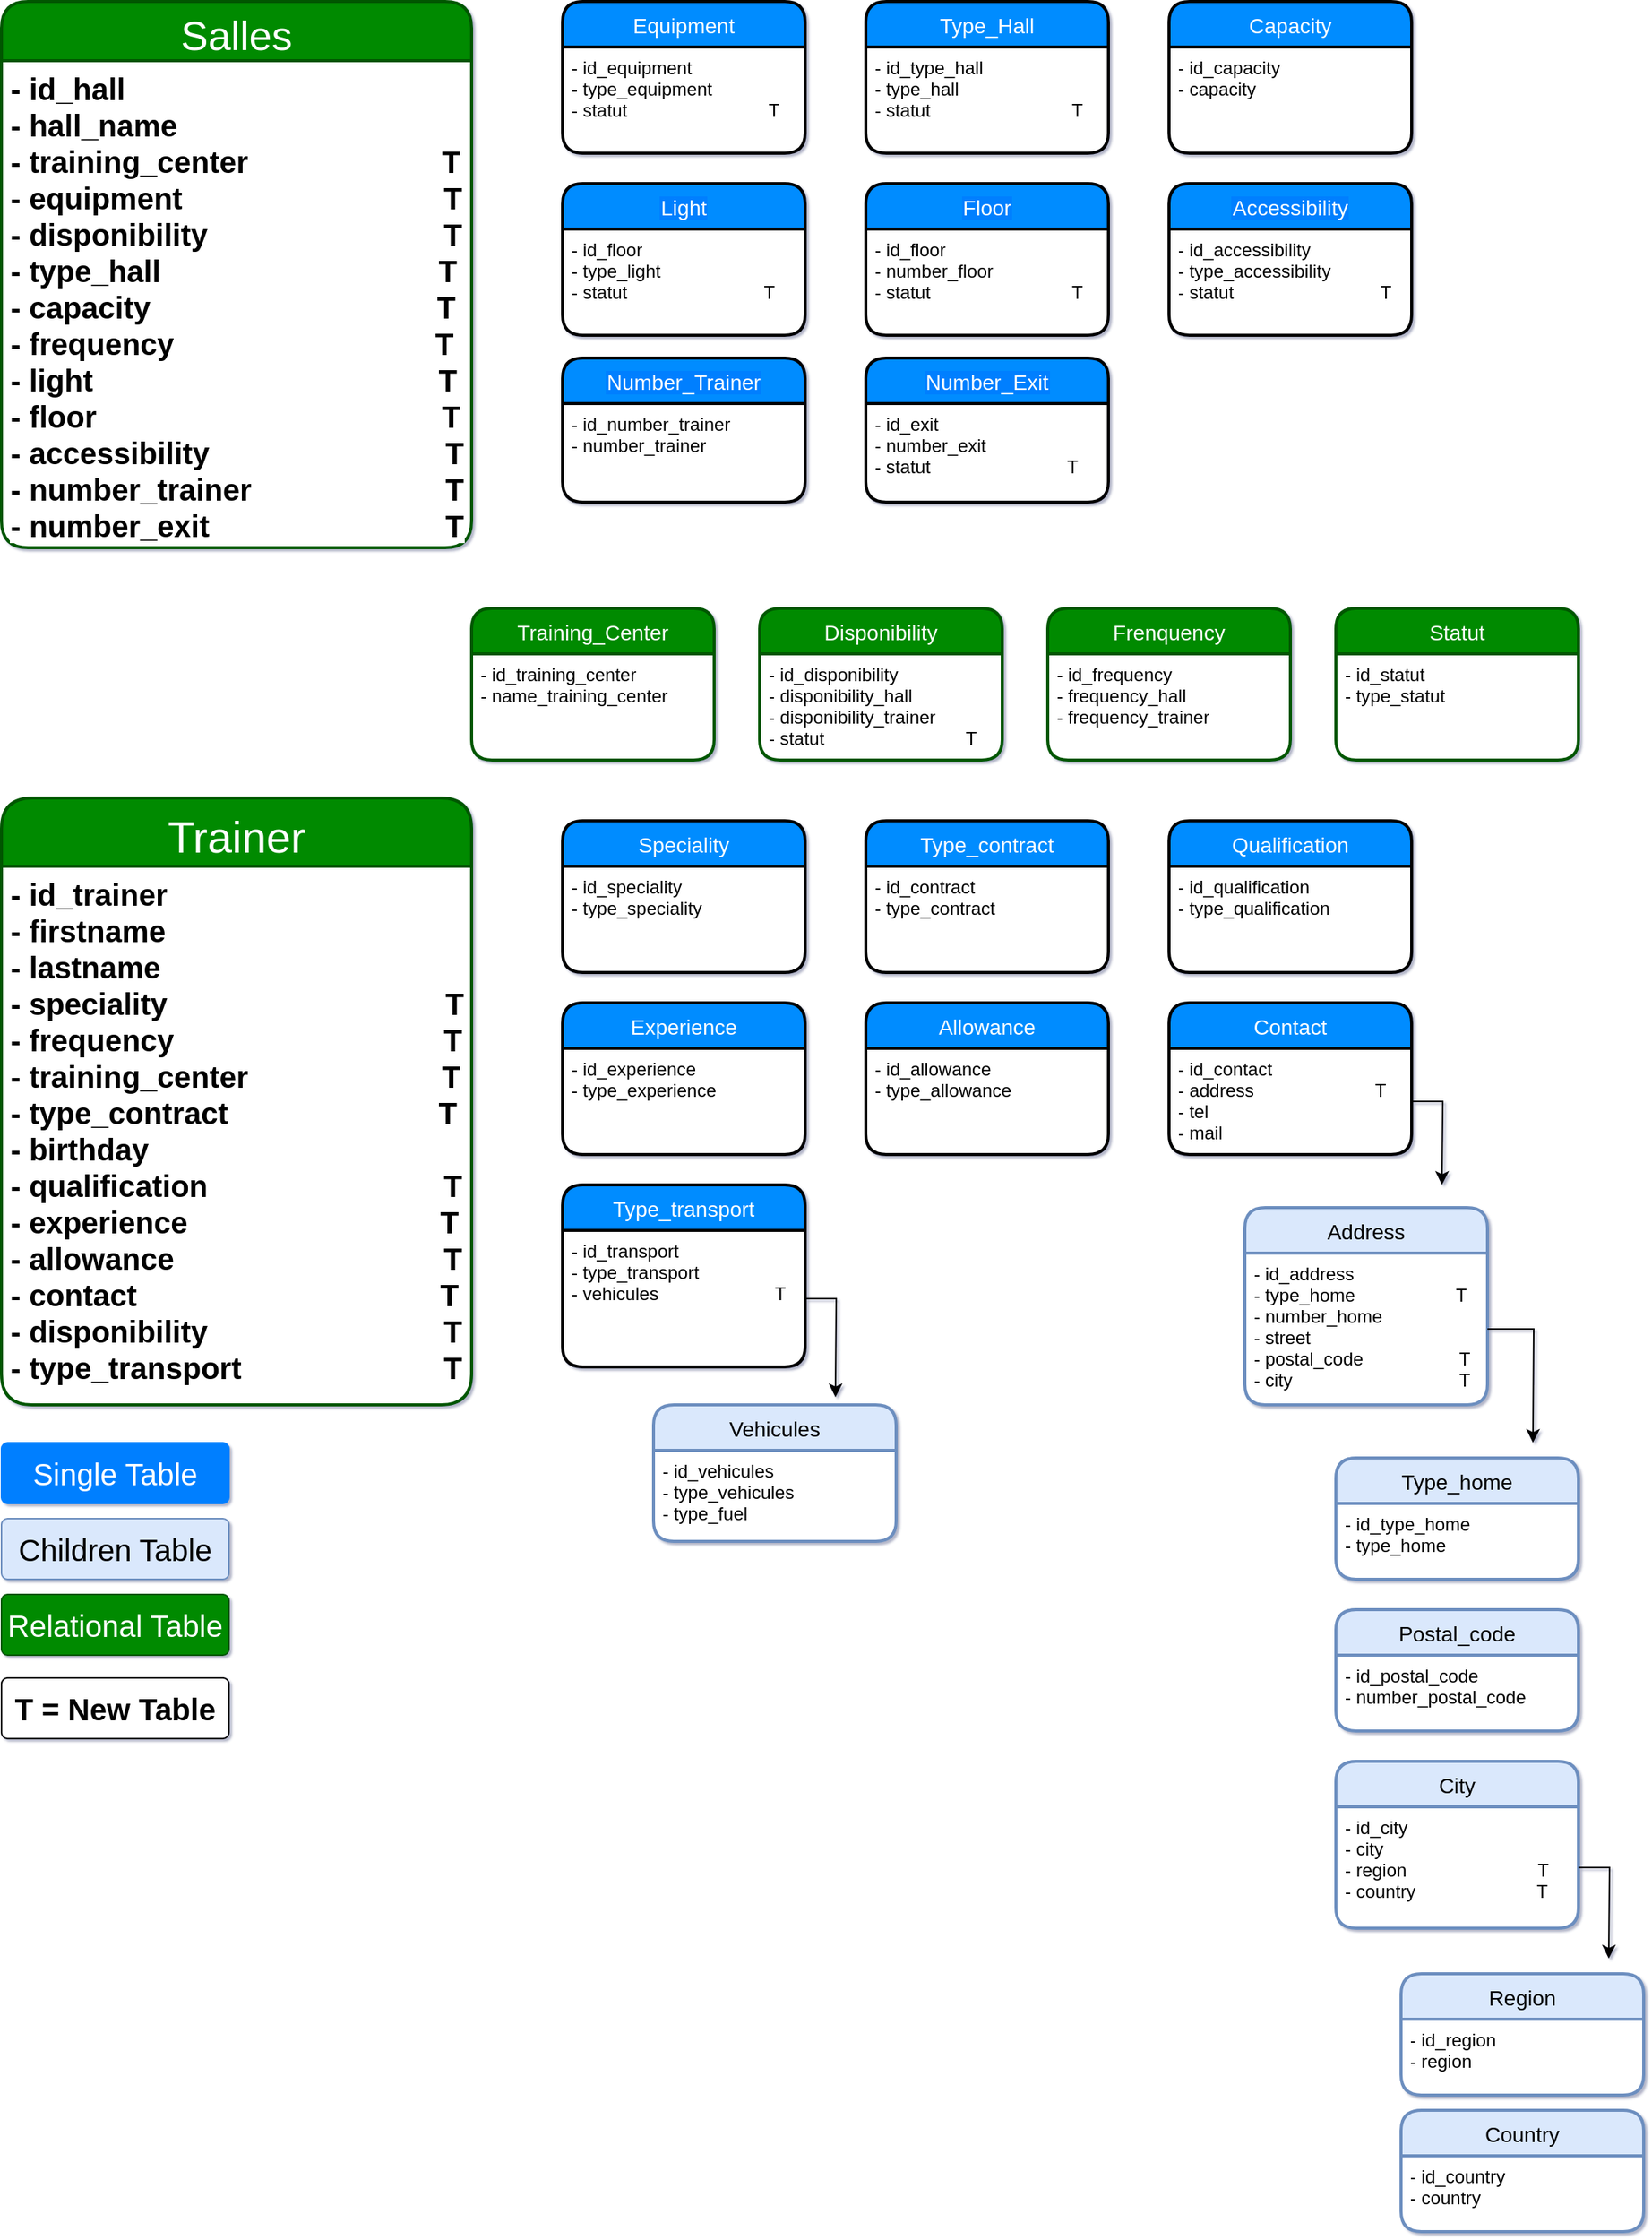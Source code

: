 <mxfile version="12.5.1" type="google"><diagram id="IBwILiJ7QfZoX7R4693a" name="Page-1"><mxGraphModel dx="4890" dy="2129" grid="1" gridSize="10" guides="1" tooltips="1" connect="1" arrows="1" fold="1" page="1" pageScale="1" pageWidth="827" pageHeight="1169" background="none" math="0" shadow="1"><root><mxCell id="0"/><mxCell id="1" parent="0"/><mxCell id="YUIyGkc9Wq_9qxsCrZ6D-1" value="Salles" style="swimlane;childLayout=stackLayout;horizontal=1;startSize=39;horizontalStack=0;fillColor=#008a00;fontColor=#ffffff;rounded=1;fontSize=27;fontStyle=0;strokeWidth=2;resizeParent=0;resizeLast=1;shadow=0;dashed=0;align=center;strokeColor=#005700;swimlaneFillColor=#ffffff;" vertex="1" parent="1"><mxGeometry x="-590" y="20" width="310" height="360" as="geometry"><mxRectangle x="160" y="10" width="107" height="40" as="alternateBounds"/></mxGeometry></mxCell><mxCell id="YUIyGkc9Wq_9qxsCrZ6D-2" value="- id_hall&#10;- hall_name&#10;- training_center                       T&#10;- equipment                               T&#10;- disponibility                            T&#10;- type_hall                                 T&#10;- capacity                                  T &#10;- frequency                               T &#10;- light                                         T&#10;- floor                                         T&#10;- accessibility                            T&#10;- number_trainer                       T&#10;- number_exit                            T" style="align=left;strokeColor=none;fillColor=none;spacingLeft=4;fontSize=20;verticalAlign=top;resizable=0;rotatable=0;part=1;labelBackgroundColor=#ffffff;fontStyle=1" vertex="1" parent="YUIyGkc9Wq_9qxsCrZ6D-1"><mxGeometry y="39" width="310" height="321" as="geometry"/></mxCell><mxCell id="YUIyGkc9Wq_9qxsCrZ6D-22" style="edgeStyle=orthogonalEdgeStyle;rounded=0;orthogonalLoop=1;jettySize=auto;html=1;exitX=0.5;exitY=1;exitDx=0;exitDy=0;fontSize=27;fontColor=#3333FF;" edge="1" parent="YUIyGkc9Wq_9qxsCrZ6D-1" source="YUIyGkc9Wq_9qxsCrZ6D-2" target="YUIyGkc9Wq_9qxsCrZ6D-2"><mxGeometry relative="1" as="geometry"/></mxCell><mxCell id="YUIyGkc9Wq_9qxsCrZ6D-6" value="Training_Center" style="swimlane;childLayout=stackLayout;horizontal=1;startSize=30;horizontalStack=0;fillColor=#008a00;fontColor=#ffffff;rounded=1;fontSize=14;fontStyle=0;strokeWidth=2;resizeParent=0;resizeLast=1;shadow=0;dashed=0;align=center;swimlaneFillColor=#ffffff;strokeColor=#005700;" vertex="1" parent="1"><mxGeometry x="-280" y="420" width="160" height="100" as="geometry"><mxRectangle x="30" y="520" width="130" height="30" as="alternateBounds"/></mxGeometry></mxCell><mxCell id="YUIyGkc9Wq_9qxsCrZ6D-7" value="- id_training_center&#10;- name_training_center&#10;" style="align=left;strokeColor=none;fillColor=none;spacingLeft=4;fontSize=12;verticalAlign=top;resizable=0;rotatable=0;part=1;" vertex="1" parent="YUIyGkc9Wq_9qxsCrZ6D-6"><mxGeometry y="30" width="160" height="70" as="geometry"/></mxCell><mxCell id="YUIyGkc9Wq_9qxsCrZ6D-13" value="Type_Hall" style="swimlane;childLayout=stackLayout;horizontal=1;startSize=30;horizontalStack=0;fillColor=#008cff;fontColor=#FFFFFF;rounded=1;fontSize=14;fontStyle=0;strokeWidth=2;resizeParent=0;resizeLast=1;shadow=0;dashed=0;align=center;swimlaneFillColor=#ffffff;" vertex="1" parent="1"><mxGeometry x="-20" y="20" width="160" height="100" as="geometry"><mxRectangle x="390" y="520" width="90" height="30" as="alternateBounds"/></mxGeometry></mxCell><mxCell id="YUIyGkc9Wq_9qxsCrZ6D-14" value="- id_type_hall&#10;- type_hall&#10;- statut                            T " style="align=left;strokeColor=none;fillColor=none;spacingLeft=4;fontSize=12;verticalAlign=top;resizable=0;rotatable=0;part=1;" vertex="1" parent="YUIyGkc9Wq_9qxsCrZ6D-13"><mxGeometry y="30" width="160" height="70" as="geometry"/></mxCell><mxCell id="YUIyGkc9Wq_9qxsCrZ6D-16" value="Capacity" style="swimlane;childLayout=stackLayout;horizontal=1;startSize=30;horizontalStack=0;fillColor=#008cff;fontColor=#FFFFFF;rounded=1;fontSize=14;fontStyle=0;strokeWidth=2;resizeParent=0;resizeLast=1;shadow=0;dashed=0;align=center;swimlaneFillColor=#ffffff;" vertex="1" parent="1"><mxGeometry x="180" y="20" width="160" height="100" as="geometry"/></mxCell><mxCell id="YUIyGkc9Wq_9qxsCrZ6D-17" value="- id_capacity&#10;- capacity&#10;" style="align=left;strokeColor=none;fillColor=none;spacingLeft=4;fontSize=12;verticalAlign=top;resizable=0;rotatable=0;part=1;" vertex="1" parent="YUIyGkc9Wq_9qxsCrZ6D-16"><mxGeometry y="30" width="160" height="70" as="geometry"/></mxCell><mxCell id="YUIyGkc9Wq_9qxsCrZ6D-18" value="Frenquency" style="swimlane;childLayout=stackLayout;horizontal=1;startSize=30;horizontalStack=0;fillColor=#008a00;fontColor=#ffffff;rounded=1;fontSize=14;fontStyle=0;strokeWidth=2;resizeParent=0;resizeLast=1;shadow=0;dashed=0;align=center;swimlaneFillColor=#ffffff;strokeColor=#005700;" vertex="1" parent="1"><mxGeometry x="100" y="420" width="160" height="100" as="geometry"/></mxCell><mxCell id="YUIyGkc9Wq_9qxsCrZ6D-19" value="- id_frequency&#10;- frequency_hall&#10;- frequency_trainer" style="align=left;strokeColor=none;fillColor=none;spacingLeft=4;fontSize=12;verticalAlign=top;resizable=0;rotatable=0;part=1;" vertex="1" parent="YUIyGkc9Wq_9qxsCrZ6D-18"><mxGeometry y="30" width="160" height="70" as="geometry"/></mxCell><mxCell id="YUIyGkc9Wq_9qxsCrZ6D-20" value="Light" style="swimlane;childLayout=stackLayout;horizontal=1;startSize=30;horizontalStack=0;fillColor=#008cff;fontColor=#FFFFFF;rounded=1;fontSize=14;fontStyle=0;strokeWidth=2;resizeParent=0;resizeLast=1;shadow=0;dashed=0;align=center;labelBackgroundColor=#007FFF;swimlaneFillColor=#ffffff;" vertex="1" parent="1"><mxGeometry x="-220" y="140" width="160" height="100" as="geometry"/></mxCell><mxCell id="YUIyGkc9Wq_9qxsCrZ6D-21" value="- id_floor&#10;- type_light&#10;- statut                           T" style="align=left;strokeColor=none;fillColor=none;spacingLeft=4;fontSize=12;verticalAlign=top;resizable=0;rotatable=0;part=1;" vertex="1" parent="YUIyGkc9Wq_9qxsCrZ6D-20"><mxGeometry y="30" width="160" height="70" as="geometry"/></mxCell><mxCell id="YUIyGkc9Wq_9qxsCrZ6D-23" value="Floor" style="swimlane;childLayout=stackLayout;horizontal=1;startSize=30;horizontalStack=0;fillColor=#008cff;fontColor=#FFFFFF;rounded=1;fontSize=14;fontStyle=0;strokeWidth=2;resizeParent=0;resizeLast=1;shadow=0;dashed=0;align=center;labelBackgroundColor=#007FFF;swimlaneFillColor=#ffffff;" vertex="1" parent="1"><mxGeometry x="-20" y="140" width="160" height="100" as="geometry"/></mxCell><mxCell id="YUIyGkc9Wq_9qxsCrZ6D-24" value="- id_floor&#10;- number_floor&#10;- statut                            T" style="align=left;strokeColor=none;fillColor=none;spacingLeft=4;fontSize=12;verticalAlign=top;resizable=0;rotatable=0;part=1;" vertex="1" parent="YUIyGkc9Wq_9qxsCrZ6D-23"><mxGeometry y="30" width="160" height="70" as="geometry"/></mxCell><mxCell id="YUIyGkc9Wq_9qxsCrZ6D-25" value="Accessibility" style="swimlane;childLayout=stackLayout;horizontal=1;startSize=30;horizontalStack=0;fillColor=#008cff;fontColor=#FFFFFF;rounded=1;fontSize=14;fontStyle=0;strokeWidth=2;resizeParent=0;resizeLast=1;shadow=0;dashed=0;align=center;labelBackgroundColor=#007FFF;swimlaneFillColor=#ffffff;" vertex="1" parent="1"><mxGeometry x="180" y="140" width="160" height="100" as="geometry"/></mxCell><mxCell id="YUIyGkc9Wq_9qxsCrZ6D-26" value="- id_accessibility&#10;- type_accessibility&#10;- statut                             T&#10;" style="align=left;strokeColor=none;fillColor=none;spacingLeft=4;fontSize=12;verticalAlign=top;resizable=0;rotatable=0;part=1;" vertex="1" parent="YUIyGkc9Wq_9qxsCrZ6D-25"><mxGeometry y="30" width="160" height="70" as="geometry"/></mxCell><mxCell id="YUIyGkc9Wq_9qxsCrZ6D-34" value="Trainer" style="swimlane;childLayout=stackLayout;horizontal=1;startSize=45;horizontalStack=0;fillColor=#008a00;fontColor=#ffffff;rounded=1;fontSize=29;fontStyle=0;strokeWidth=2;resizeParent=0;resizeLast=1;shadow=0;dashed=0;align=center;labelBackgroundColor=none;strokeColor=#005700;swimlaneFillColor=#ffffff;" vertex="1" parent="1"><mxGeometry x="-590" y="545" width="310" height="400" as="geometry"/></mxCell><mxCell id="YUIyGkc9Wq_9qxsCrZ6D-35" value="- id_trainer&#10;- firstname&#10;- lastname&#10;- speciality                                 T&#10;- frequency                                T&#10;- training_center                       T&#10;- type_contract                         T&#10;- birthday&#10;- qualification                            T&#10;- experience                              T&#10;- allowance                                T&#10;- contact                                    T&#10;- disponibility                            T&#10;- type_transport                        T&#10;" style="align=left;strokeColor=none;fillColor=none;spacingLeft=4;fontSize=20;verticalAlign=top;resizable=0;rotatable=0;part=1;fontStyle=1" vertex="1" parent="YUIyGkc9Wq_9qxsCrZ6D-34"><mxGeometry y="45" width="310" height="355" as="geometry"/></mxCell><mxCell id="YUIyGkc9Wq_9qxsCrZ6D-31" value="Number_Exit" style="swimlane;childLayout=stackLayout;horizontal=1;startSize=30;horizontalStack=0;fillColor=#008cff;fontColor=#FFFFFF;rounded=1;fontSize=14;fontStyle=0;strokeWidth=2;resizeParent=0;resizeLast=1;shadow=0;dashed=0;align=center;labelBackgroundColor=#007FFF;swimlaneFillColor=#ffffff;" vertex="1" parent="1"><mxGeometry x="-20" y="255" width="160" height="95" as="geometry"/></mxCell><mxCell id="YUIyGkc9Wq_9qxsCrZ6D-32" value="- id_exit&#10;- number_exit&#10;- statut                           T" style="align=left;strokeColor=none;fillColor=none;spacingLeft=4;fontSize=12;verticalAlign=top;resizable=0;rotatable=0;part=1;" vertex="1" parent="YUIyGkc9Wq_9qxsCrZ6D-31"><mxGeometry y="30" width="160" height="65" as="geometry"/></mxCell><mxCell id="YUIyGkc9Wq_9qxsCrZ6D-29" value="Number_Trainer" style="swimlane;childLayout=stackLayout;horizontal=1;startSize=30;horizontalStack=0;fillColor=#008cff;fontColor=#FFFFFF;rounded=1;fontSize=14;fontStyle=0;strokeWidth=2;resizeParent=0;resizeLast=1;shadow=0;dashed=0;align=center;labelBackgroundColor=#007FFF;swimlaneFillColor=#ffffff;" vertex="1" parent="1"><mxGeometry x="-220" y="255" width="160" height="95" as="geometry"/></mxCell><mxCell id="YUIyGkc9Wq_9qxsCrZ6D-30" value="- id_number_trainer&#10;- number_trainer&#10;" style="align=left;strokeColor=none;fillColor=none;spacingLeft=4;fontSize=12;verticalAlign=top;resizable=0;rotatable=0;part=1;" vertex="1" parent="YUIyGkc9Wq_9qxsCrZ6D-29"><mxGeometry y="30" width="160" height="65" as="geometry"/></mxCell><mxCell id="YUIyGkc9Wq_9qxsCrZ6D-38" value="Disponibility" style="swimlane;childLayout=stackLayout;horizontal=1;startSize=30;horizontalStack=0;fillColor=#008a00;fontColor=#ffffff;rounded=1;fontSize=14;fontStyle=0;strokeWidth=2;resizeParent=0;resizeLast=1;shadow=0;dashed=0;align=center;labelBackgroundColor=none;swimlaneFillColor=#ffffff;strokeColor=#005700;" vertex="1" parent="1"><mxGeometry x="-90" y="420" width="160" height="100" as="geometry"/></mxCell><mxCell id="YUIyGkc9Wq_9qxsCrZ6D-39" value="- id_disponibility&#10;- disponibility_hall&#10;- disponibility_trainer&#10;- statut                            T" style="align=left;strokeColor=none;fillColor=none;spacingLeft=4;fontSize=12;verticalAlign=top;resizable=0;rotatable=0;part=1;" vertex="1" parent="YUIyGkc9Wq_9qxsCrZ6D-38"><mxGeometry y="30" width="160" height="70" as="geometry"/></mxCell><mxCell id="YUIyGkc9Wq_9qxsCrZ6D-40" value="Speciality" style="swimlane;childLayout=stackLayout;horizontal=1;startSize=30;horizontalStack=0;fillColor=#008cff;fontColor=#FFFFFF;rounded=1;fontSize=14;fontStyle=0;strokeWidth=2;resizeParent=0;resizeLast=1;shadow=0;dashed=0;align=center;labelBackgroundColor=none;swimlaneFillColor=#ffffff;" vertex="1" parent="1"><mxGeometry x="-220" y="560" width="160" height="100" as="geometry"/></mxCell><mxCell id="YUIyGkc9Wq_9qxsCrZ6D-41" value="- id_speciality&#10;- type_speciality&#10;" style="align=left;strokeColor=none;fillColor=none;spacingLeft=4;fontSize=12;verticalAlign=top;resizable=0;rotatable=0;part=1;" vertex="1" parent="YUIyGkc9Wq_9qxsCrZ6D-40"><mxGeometry y="30" width="160" height="70" as="geometry"/></mxCell><mxCell id="YUIyGkc9Wq_9qxsCrZ6D-42" value="Statut" style="swimlane;childLayout=stackLayout;horizontal=1;startSize=30;horizontalStack=0;fillColor=#008a00;fontColor=#ffffff;rounded=1;fontSize=14;fontStyle=0;strokeWidth=2;resizeParent=0;resizeLast=1;shadow=0;dashed=0;align=center;labelBackgroundColor=none;swimlaneFillColor=#ffffff;strokeColor=#005700;" vertex="1" parent="1"><mxGeometry x="290" y="420" width="160" height="100" as="geometry"/></mxCell><mxCell id="YUIyGkc9Wq_9qxsCrZ6D-43" value="- id_statut&#10;- type_statut&#10;" style="align=left;strokeColor=none;fillColor=none;spacingLeft=4;fontSize=12;verticalAlign=top;resizable=0;rotatable=0;part=1;" vertex="1" parent="YUIyGkc9Wq_9qxsCrZ6D-42"><mxGeometry y="30" width="160" height="70" as="geometry"/></mxCell><mxCell id="YUIyGkc9Wq_9qxsCrZ6D-44" value="Type_contract" style="swimlane;childLayout=stackLayout;horizontal=1;startSize=30;horizontalStack=0;fillColor=#008cff;fontColor=#FFFFFF;rounded=1;fontSize=14;fontStyle=0;strokeWidth=2;resizeParent=0;resizeLast=1;shadow=0;dashed=0;align=center;labelBackgroundColor=none;swimlaneFillColor=#ffffff;" vertex="1" parent="1"><mxGeometry x="-20" y="560" width="160" height="100" as="geometry"/></mxCell><mxCell id="YUIyGkc9Wq_9qxsCrZ6D-45" value="- id_contract&#10;- type_contract&#10;" style="align=left;strokeColor=none;fillColor=none;spacingLeft=4;fontSize=12;verticalAlign=top;resizable=0;rotatable=0;part=1;" vertex="1" parent="YUIyGkc9Wq_9qxsCrZ6D-44"><mxGeometry y="30" width="160" height="70" as="geometry"/></mxCell><mxCell id="YUIyGkc9Wq_9qxsCrZ6D-47" value="Single Table" style="rounded=1;arcSize=10;whiteSpace=wrap;html=1;align=center;labelBackgroundColor=none;strokeColor=#007FFF;fillColor=#007FFF;gradientColor=none;fontSize=20;fontColor=#FFFFFF;" vertex="1" parent="1"><mxGeometry x="-590" y="970" width="150" height="40" as="geometry"/></mxCell><mxCell id="YUIyGkc9Wq_9qxsCrZ6D-48" value="Relational Table" style="rounded=1;arcSize=10;whiteSpace=wrap;html=1;align=center;labelBackgroundColor=none;strokeColor=#005700;fillColor=#008a00;fontSize=20;fontColor=#ffffff;" vertex="1" parent="1"><mxGeometry x="-590" y="1070" width="150" height="40" as="geometry"/></mxCell><mxCell id="YUIyGkc9Wq_9qxsCrZ6D-49" value="Qualification" style="swimlane;childLayout=stackLayout;horizontal=1;startSize=30;horizontalStack=0;fillColor=#008cff;fontColor=#FFFFFF;rounded=1;fontSize=14;fontStyle=0;strokeWidth=2;resizeParent=0;resizeLast=1;shadow=0;dashed=0;align=center;labelBackgroundColor=none;swimlaneFillColor=#ffffff;" vertex="1" parent="1"><mxGeometry x="180" y="560" width="160" height="100" as="geometry"/></mxCell><mxCell id="YUIyGkc9Wq_9qxsCrZ6D-50" value="- id_qualification&#10;- type_qualification&#10;" style="align=left;strokeColor=none;fillColor=none;spacingLeft=4;fontSize=12;verticalAlign=top;resizable=0;rotatable=0;part=1;" vertex="1" parent="YUIyGkc9Wq_9qxsCrZ6D-49"><mxGeometry y="30" width="160" height="70" as="geometry"/></mxCell><mxCell id="YUIyGkc9Wq_9qxsCrZ6D-53" value="&lt;font color=&quot;#000000&quot;&gt;&lt;b&gt;T = New Table&lt;/b&gt;&lt;/font&gt;" style="rounded=1;arcSize=10;whiteSpace=wrap;html=1;align=center;labelBackgroundColor=none;strokeColor=#000000;fillColor=#FFFFFF;gradientColor=none;fontSize=20;fontColor=#FFFFFF;" vertex="1" parent="1"><mxGeometry x="-590" y="1125" width="150" height="40" as="geometry"/></mxCell><mxCell id="YUIyGkc9Wq_9qxsCrZ6D-11" value="Equipment" style="swimlane;childLayout=stackLayout;horizontal=1;startSize=30;horizontalStack=0;fillColor=#008cff;fontColor=#FFFFFF;rounded=1;fontSize=14;fontStyle=0;strokeWidth=2;resizeParent=0;resizeLast=1;shadow=0;dashed=0;align=center;swimlaneFillColor=#ffffff;" vertex="1" parent="1"><mxGeometry x="-220" y="20" width="160" height="100" as="geometry"><mxRectangle x="210" y="520" width="100" height="30" as="alternateBounds"/></mxGeometry></mxCell><mxCell id="YUIyGkc9Wq_9qxsCrZ6D-12" value="- id_equipment&#10;- type_equipment&#10;- statut                            T&#10;" style="align=left;strokeColor=none;fillColor=none;spacingLeft=4;fontSize=12;verticalAlign=top;resizable=0;rotatable=0;part=1;" vertex="1" parent="YUIyGkc9Wq_9qxsCrZ6D-11"><mxGeometry y="30" width="160" height="70" as="geometry"/></mxCell><mxCell id="YUIyGkc9Wq_9qxsCrZ6D-81" value="Children Table" style="rounded=1;arcSize=10;whiteSpace=wrap;html=1;align=center;labelBackgroundColor=none;strokeColor=#6c8ebf;fillColor=#dae8fc;fontSize=20;" vertex="1" parent="1"><mxGeometry x="-590" y="1020" width="150" height="40" as="geometry"/></mxCell><mxCell id="YUIyGkc9Wq_9qxsCrZ6D-74" value="Vehicules" style="swimlane;childLayout=stackLayout;horizontal=1;startSize=30;horizontalStack=0;fillColor=#dae8fc;rounded=1;fontSize=14;fontStyle=0;strokeWidth=2;resizeParent=0;resizeLast=1;shadow=0;dashed=0;align=center;labelBackgroundColor=none;strokeColor=#6c8ebf;swimlaneFillColor=#ffffff;" vertex="1" parent="1"><mxGeometry x="-160" y="945" width="160" height="90" as="geometry"/></mxCell><mxCell id="YUIyGkc9Wq_9qxsCrZ6D-75" value="- id_vehicules&#10;- type_vehicules&#10;- type_fuel" style="align=left;strokeColor=none;fillColor=none;spacingLeft=4;fontSize=12;verticalAlign=top;resizable=0;rotatable=0;part=1;" vertex="1" parent="YUIyGkc9Wq_9qxsCrZ6D-74"><mxGeometry y="30" width="160" height="60" as="geometry"/></mxCell><mxCell id="YUIyGkc9Wq_9qxsCrZ6D-54" value="Allowance" style="swimlane;childLayout=stackLayout;horizontal=1;startSize=30;horizontalStack=0;fillColor=#008cff;fontColor=#FFFFFF;rounded=1;fontSize=14;fontStyle=0;strokeWidth=2;resizeParent=0;resizeLast=1;shadow=0;dashed=0;align=center;labelBackgroundColor=none;swimlaneFillColor=#ffffff;" vertex="1" parent="1"><mxGeometry x="-20" y="680" width="160" height="100" as="geometry"/></mxCell><mxCell id="YUIyGkc9Wq_9qxsCrZ6D-55" value="- id_allowance&#10;- type_allowance" style="align=left;strokeColor=none;fillColor=none;spacingLeft=4;fontSize=12;verticalAlign=top;resizable=0;rotatable=0;part=1;" vertex="1" parent="YUIyGkc9Wq_9qxsCrZ6D-54"><mxGeometry y="30" width="160" height="70" as="geometry"/></mxCell><mxCell id="YUIyGkc9Wq_9qxsCrZ6D-60" value="Address" style="swimlane;childLayout=stackLayout;horizontal=1;startSize=30;horizontalStack=0;fillColor=#dae8fc;rounded=1;fontSize=14;fontStyle=0;strokeWidth=2;resizeParent=0;resizeLast=1;shadow=0;dashed=0;align=center;labelBackgroundColor=none;swimlaneFillColor=#ffffff;strokeColor=#6c8ebf;" vertex="1" parent="1"><mxGeometry x="230" y="815" width="160" height="130" as="geometry"/></mxCell><mxCell id="YUIyGkc9Wq_9qxsCrZ6D-61" value="- id_address&#10;- type_home                    T&#10;- number_home&#10;- street&#10;- postal_code                   T&#10;- city                                 T&#10;" style="align=left;strokeColor=none;fillColor=none;spacingLeft=4;fontSize=12;verticalAlign=top;resizable=0;rotatable=0;part=1;" vertex="1" parent="YUIyGkc9Wq_9qxsCrZ6D-60"><mxGeometry y="30" width="160" height="100" as="geometry"/></mxCell><mxCell id="YUIyGkc9Wq_9qxsCrZ6D-56" value="Contact" style="swimlane;childLayout=stackLayout;horizontal=1;startSize=30;horizontalStack=0;fillColor=#008cff;fontColor=#FFFFFF;rounded=1;fontSize=14;fontStyle=0;strokeWidth=2;resizeParent=0;resizeLast=1;shadow=0;dashed=0;align=center;labelBackgroundColor=none;swimlaneFillColor=#ffffff;" vertex="1" parent="1"><mxGeometry x="180" y="680" width="160" height="100" as="geometry"/></mxCell><mxCell id="YUIyGkc9Wq_9qxsCrZ6D-57" value="- id_contact&#10;- address                        T&#10;- tel&#10;- mail" style="align=left;strokeColor=none;fillColor=none;spacingLeft=4;fontSize=12;verticalAlign=top;resizable=0;rotatable=0;part=1;" vertex="1" parent="YUIyGkc9Wq_9qxsCrZ6D-56"><mxGeometry y="30" width="160" height="70" as="geometry"/></mxCell><mxCell id="YUIyGkc9Wq_9qxsCrZ6D-51" value="Experience" style="swimlane;childLayout=stackLayout;horizontal=1;startSize=30;horizontalStack=0;fillColor=#008cff;fontColor=#FFFFFF;rounded=1;fontSize=14;fontStyle=0;strokeWidth=2;resizeParent=0;resizeLast=1;shadow=0;dashed=0;align=center;labelBackgroundColor=none;swimlaneFillColor=#ffffff;" vertex="1" parent="1"><mxGeometry x="-220" y="680" width="160" height="100" as="geometry"/></mxCell><mxCell id="YUIyGkc9Wq_9qxsCrZ6D-52" value="- id_experience&#10;- type_experience&#10;" style="align=left;strokeColor=none;fillColor=none;spacingLeft=4;fontSize=12;verticalAlign=top;resizable=0;rotatable=0;part=1;" vertex="1" parent="YUIyGkc9Wq_9qxsCrZ6D-51"><mxGeometry y="30" width="160" height="70" as="geometry"/></mxCell><mxCell id="YUIyGkc9Wq_9qxsCrZ6D-58" value="Type_transport" style="swimlane;childLayout=stackLayout;horizontal=1;startSize=30;horizontalStack=0;fillColor=#008cff;fontColor=#FFFFFF;rounded=1;fontSize=14;fontStyle=0;strokeWidth=2;resizeParent=0;resizeLast=1;shadow=0;dashed=0;align=center;labelBackgroundColor=none;swimlaneFillColor=#ffffff;" vertex="1" parent="1"><mxGeometry x="-220" y="800" width="160" height="120" as="geometry"/></mxCell><mxCell id="YUIyGkc9Wq_9qxsCrZ6D-59" value="- id_transport&#10;- type_transport&#10;- vehicules                       T" style="align=left;strokeColor=none;fillColor=none;spacingLeft=4;fontSize=12;verticalAlign=top;resizable=0;rotatable=0;part=1;" vertex="1" parent="YUIyGkc9Wq_9qxsCrZ6D-58"><mxGeometry y="30" width="160" height="90" as="geometry"/></mxCell><mxCell id="YUIyGkc9Wq_9qxsCrZ6D-89" style="edgeStyle=orthogonalEdgeStyle;rounded=0;orthogonalLoop=1;jettySize=auto;html=1;fontSize=20;fontColor=#FFFFFF;" edge="1" parent="1" source="YUIyGkc9Wq_9qxsCrZ6D-59"><mxGeometry relative="1" as="geometry"><mxPoint x="-40" y="940" as="targetPoint"/></mxGeometry></mxCell><mxCell id="YUIyGkc9Wq_9qxsCrZ6D-71" value="Country" style="swimlane;childLayout=stackLayout;horizontal=1;startSize=30;horizontalStack=0;fillColor=#dae8fc;rounded=1;fontSize=14;fontStyle=0;strokeWidth=2;resizeParent=0;resizeLast=1;shadow=0;dashed=0;align=center;labelBackgroundColor=none;strokeColor=#6c8ebf;swimlaneFillColor=#ffffff;" vertex="1" parent="1"><mxGeometry x="333" y="1410" width="160" height="80" as="geometry"/></mxCell><mxCell id="YUIyGkc9Wq_9qxsCrZ6D-72" value="- id_country&#10;- country" style="align=left;strokeColor=none;fillColor=none;spacingLeft=4;fontSize=12;verticalAlign=top;resizable=0;rotatable=0;part=1;" vertex="1" parent="YUIyGkc9Wq_9qxsCrZ6D-71"><mxGeometry y="30" width="160" height="50" as="geometry"/></mxCell><mxCell id="YUIyGkc9Wq_9qxsCrZ6D-69" value="Region" style="swimlane;childLayout=stackLayout;horizontal=1;startSize=30;horizontalStack=0;fillColor=#dae8fc;rounded=1;fontSize=14;fontStyle=0;strokeWidth=2;resizeParent=0;resizeLast=1;shadow=0;dashed=0;align=center;labelBackgroundColor=none;strokeColor=#6c8ebf;swimlaneFillColor=#ffffff;" vertex="1" parent="1"><mxGeometry x="333" y="1320" width="160" height="80" as="geometry"/></mxCell><mxCell id="YUIyGkc9Wq_9qxsCrZ6D-70" value="- id_region&#10;- region" style="align=left;strokeColor=none;fillColor=none;spacingLeft=4;fontSize=12;verticalAlign=top;resizable=0;rotatable=0;part=1;" vertex="1" parent="YUIyGkc9Wq_9qxsCrZ6D-69"><mxGeometry y="30" width="160" height="50" as="geometry"/></mxCell><mxCell id="YUIyGkc9Wq_9qxsCrZ6D-66" value="City" style="swimlane;childLayout=stackLayout;horizontal=1;startSize=30;horizontalStack=0;fillColor=#dae8fc;rounded=1;fontSize=14;fontStyle=0;strokeWidth=2;resizeParent=0;resizeLast=1;shadow=0;dashed=0;align=center;labelBackgroundColor=none;strokeColor=#6c8ebf;swimlaneFillColor=#ffffff;" vertex="1" parent="1"><mxGeometry x="290" y="1180" width="160" height="110" as="geometry"/></mxCell><mxCell id="YUIyGkc9Wq_9qxsCrZ6D-67" value="- id_city&#10;- city&#10;- region                          T&#10;- country                        T&#10;" style="align=left;strokeColor=none;fillColor=none;spacingLeft=4;fontSize=12;verticalAlign=top;resizable=0;rotatable=0;part=1;" vertex="1" parent="YUIyGkc9Wq_9qxsCrZ6D-66"><mxGeometry y="30" width="160" height="80" as="geometry"/></mxCell><mxCell id="YUIyGkc9Wq_9qxsCrZ6D-64" value="Postal_code" style="swimlane;childLayout=stackLayout;horizontal=1;startSize=30;horizontalStack=0;fillColor=#dae8fc;rounded=1;fontSize=14;fontStyle=0;strokeWidth=2;resizeParent=0;resizeLast=1;shadow=0;dashed=0;align=center;labelBackgroundColor=none;strokeColor=#6c8ebf;swimlaneFillColor=#ffffff;" vertex="1" parent="1"><mxGeometry x="290" y="1080" width="160" height="80" as="geometry"/></mxCell><mxCell id="YUIyGkc9Wq_9qxsCrZ6D-65" value="- id_postal_code&#10;- number_postal_code&#10;" style="align=left;strokeColor=none;fillColor=none;spacingLeft=4;fontSize=12;verticalAlign=top;resizable=0;rotatable=0;part=1;" vertex="1" parent="YUIyGkc9Wq_9qxsCrZ6D-64"><mxGeometry y="30" width="160" height="50" as="geometry"/></mxCell><mxCell id="YUIyGkc9Wq_9qxsCrZ6D-62" value="Type_home" style="swimlane;childLayout=stackLayout;horizontal=1;startSize=30;horizontalStack=0;fillColor=#dae8fc;rounded=1;fontSize=14;fontStyle=0;strokeWidth=2;resizeParent=0;resizeLast=1;shadow=0;dashed=0;align=center;labelBackgroundColor=none;strokeColor=#6c8ebf;swimlaneFillColor=#ffffff;" vertex="1" parent="1"><mxGeometry x="290" y="980" width="160" height="80" as="geometry"/></mxCell><mxCell id="YUIyGkc9Wq_9qxsCrZ6D-63" value="- id_type_home&#10;- type_home&#10;" style="align=left;strokeColor=none;fillColor=none;spacingLeft=4;fontSize=12;verticalAlign=top;resizable=0;rotatable=0;part=1;" vertex="1" parent="YUIyGkc9Wq_9qxsCrZ6D-62"><mxGeometry y="30" width="160" height="50" as="geometry"/></mxCell><mxCell id="YUIyGkc9Wq_9qxsCrZ6D-90" style="edgeStyle=orthogonalEdgeStyle;rounded=0;orthogonalLoop=1;jettySize=auto;html=1;fontSize=20;fontColor=#FFFFFF;" edge="1" parent="1" source="YUIyGkc9Wq_9qxsCrZ6D-57"><mxGeometry relative="1" as="geometry"><mxPoint x="360" y="800" as="targetPoint"/></mxGeometry></mxCell><mxCell id="YUIyGkc9Wq_9qxsCrZ6D-93" style="edgeStyle=orthogonalEdgeStyle;rounded=0;orthogonalLoop=1;jettySize=auto;html=1;fontSize=20;fontColor=#FFFFFF;" edge="1" parent="1" source="YUIyGkc9Wq_9qxsCrZ6D-61"><mxGeometry relative="1" as="geometry"><mxPoint x="420" y="970" as="targetPoint"/></mxGeometry></mxCell><mxCell id="YUIyGkc9Wq_9qxsCrZ6D-94" style="edgeStyle=orthogonalEdgeStyle;rounded=0;orthogonalLoop=1;jettySize=auto;html=1;fontSize=20;fontColor=#FFFFFF;" edge="1" parent="1" source="YUIyGkc9Wq_9qxsCrZ6D-67"><mxGeometry relative="1" as="geometry"><mxPoint x="470" y="1310" as="targetPoint"/></mxGeometry></mxCell></root></mxGraphModel></diagram></mxfile>